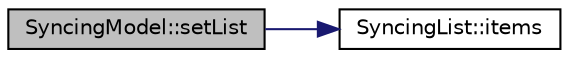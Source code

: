 digraph "SyncingModel::setList"
{
 // INTERACTIVE_SVG=YES
 // LATEX_PDF_SIZE
  edge [fontname="Helvetica",fontsize="10",labelfontname="Helvetica",labelfontsize="10"];
  node [fontname="Helvetica",fontsize="10",shape=record];
  rankdir="LR";
  Node18 [label="SyncingModel::setList",height=0.2,width=0.4,color="black", fillcolor="grey75", style="filled", fontcolor="black",tooltip=" "];
  Node18 -> Node19 [color="midnightblue",fontsize="10",style="solid",fontname="Helvetica"];
  Node19 [label="SyncingList::items",height=0.2,width=0.4,color="black", fillcolor="white", style="filled",URL="$class_syncing_list.html#a74510f533d8d9d9efc263422fecb2023",tooltip=" "];
}

